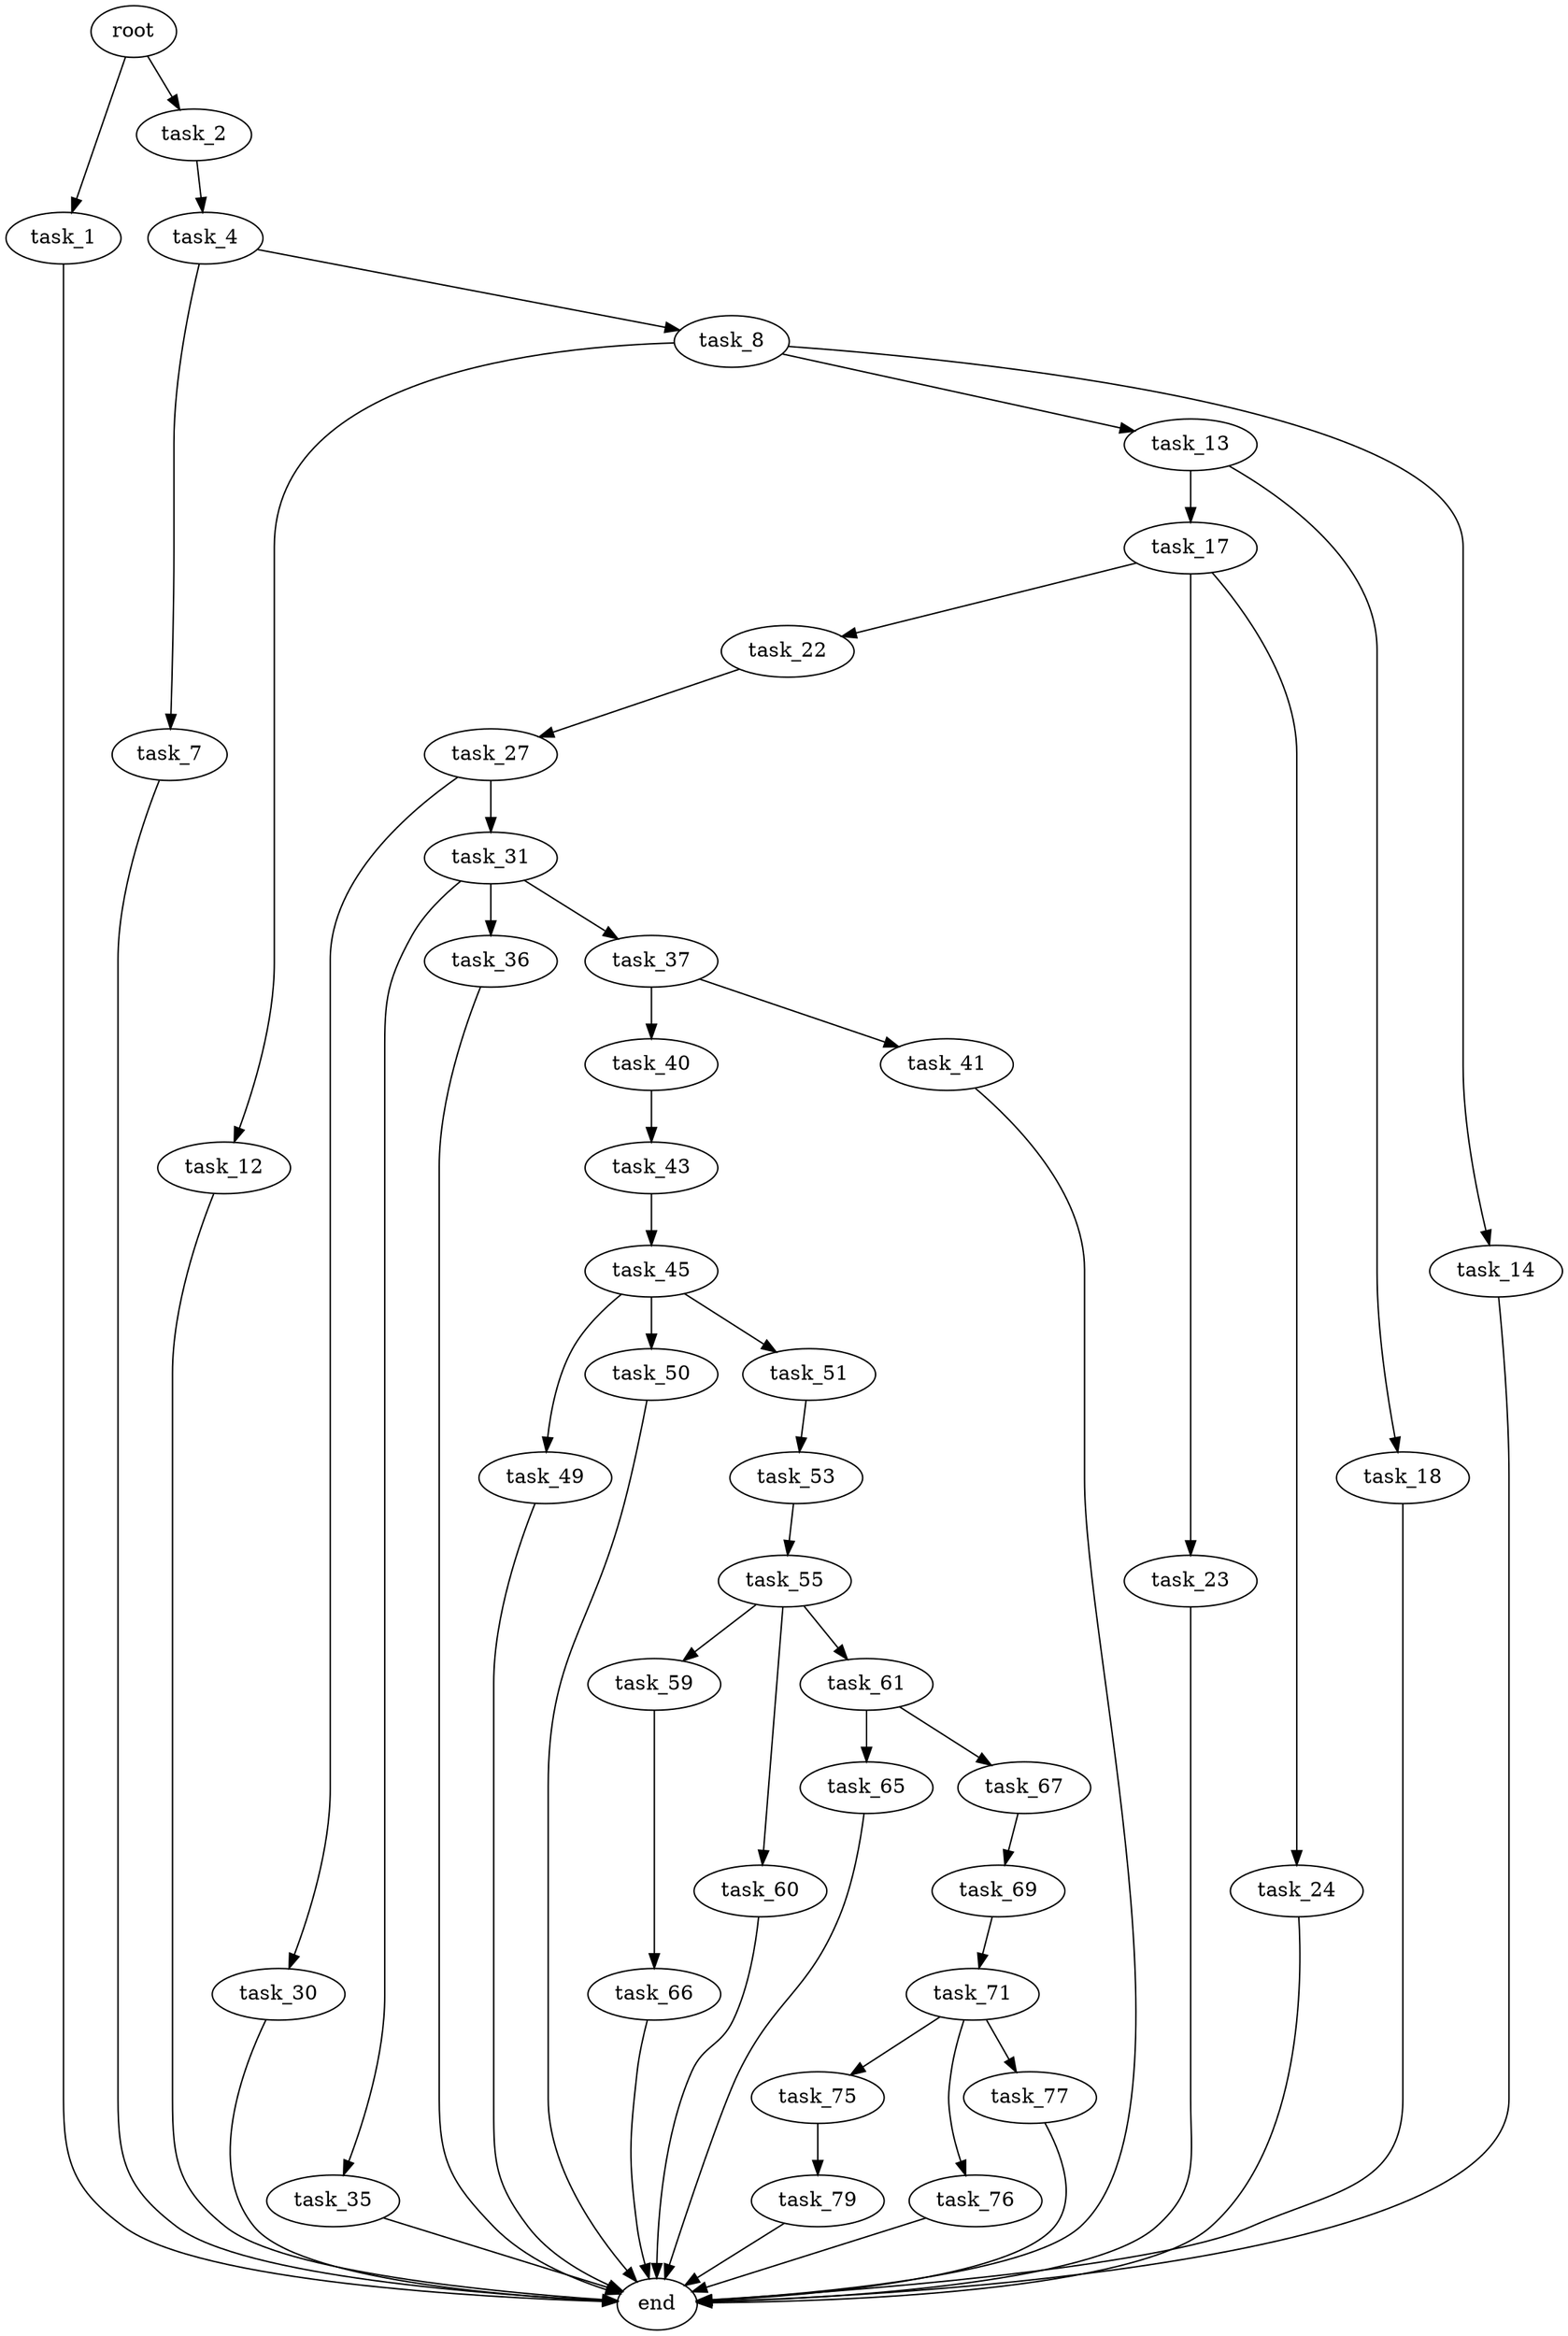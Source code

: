 digraph G {
  root [size="0.000000"];
  task_1 [size="368293445632.000000"];
  task_2 [size="645178196538.000000"];
  task_4 [size="342711525708.000000"];
  task_7 [size="1073741824000.000000"];
  task_8 [size="16445472278.000000"];
  task_12 [size="1389747172.000000"];
  task_13 [size="2013127424.000000"];
  task_14 [size="837609451.000000"];
  task_17 [size="1783005553.000000"];
  task_18 [size="126511863382.000000"];
  task_22 [size="1020149203964.000000"];
  task_23 [size="71620595428.000000"];
  task_24 [size="1073741824000.000000"];
  task_27 [size="24393664059.000000"];
  task_30 [size="10597713505.000000"];
  task_31 [size="782757789696.000000"];
  task_35 [size="126801415329.000000"];
  task_36 [size="364559317314.000000"];
  task_37 [size="9430236237.000000"];
  task_40 [size="24499106926.000000"];
  task_41 [size="18916419591.000000"];
  task_43 [size="51968946235.000000"];
  task_45 [size="2925568434.000000"];
  task_49 [size="4827583496.000000"];
  task_50 [size="23484811690.000000"];
  task_51 [size="11875309205.000000"];
  task_53 [size="260599866874.000000"];
  task_55 [size="28991029248.000000"];
  task_59 [size="660850610651.000000"];
  task_60 [size="314249738667.000000"];
  task_61 [size="711191751613.000000"];
  task_65 [size="368293445632.000000"];
  task_66 [size="68719476736.000000"];
  task_67 [size="188116022219.000000"];
  task_69 [size="28991029248.000000"];
  task_71 [size="134217728000.000000"];
  task_75 [size="5518317399.000000"];
  task_76 [size="459198384463.000000"];
  task_77 [size="28991029248.000000"];
  task_79 [size="5285337974.000000"];
  end [size="0.000000"];

  root -> task_1 [size="1.000000"];
  root -> task_2 [size="1.000000"];
  task_1 -> end [size="1.000000"];
  task_2 -> task_4 [size="411041792.000000"];
  task_4 -> task_7 [size="679477248.000000"];
  task_4 -> task_8 [size="679477248.000000"];
  task_7 -> end [size="1.000000"];
  task_8 -> task_12 [size="301989888.000000"];
  task_8 -> task_13 [size="301989888.000000"];
  task_8 -> task_14 [size="301989888.000000"];
  task_12 -> end [size="1.000000"];
  task_13 -> task_17 [size="134217728.000000"];
  task_13 -> task_18 [size="134217728.000000"];
  task_14 -> end [size="1.000000"];
  task_17 -> task_22 [size="75497472.000000"];
  task_17 -> task_23 [size="75497472.000000"];
  task_17 -> task_24 [size="75497472.000000"];
  task_18 -> end [size="1.000000"];
  task_22 -> task_27 [size="679477248.000000"];
  task_23 -> end [size="1.000000"];
  task_24 -> end [size="1.000000"];
  task_27 -> task_30 [size="411041792.000000"];
  task_27 -> task_31 [size="411041792.000000"];
  task_30 -> end [size="1.000000"];
  task_31 -> task_35 [size="679477248.000000"];
  task_31 -> task_36 [size="679477248.000000"];
  task_31 -> task_37 [size="679477248.000000"];
  task_35 -> end [size="1.000000"];
  task_36 -> end [size="1.000000"];
  task_37 -> task_40 [size="209715200.000000"];
  task_37 -> task_41 [size="209715200.000000"];
  task_40 -> task_43 [size="838860800.000000"];
  task_41 -> end [size="1.000000"];
  task_43 -> task_45 [size="838860800.000000"];
  task_45 -> task_49 [size="301989888.000000"];
  task_45 -> task_50 [size="301989888.000000"];
  task_45 -> task_51 [size="301989888.000000"];
  task_49 -> end [size="1.000000"];
  task_50 -> end [size="1.000000"];
  task_51 -> task_53 [size="209715200.000000"];
  task_53 -> task_55 [size="209715200.000000"];
  task_55 -> task_59 [size="75497472.000000"];
  task_55 -> task_60 [size="75497472.000000"];
  task_55 -> task_61 [size="75497472.000000"];
  task_59 -> task_66 [size="536870912.000000"];
  task_60 -> end [size="1.000000"];
  task_61 -> task_65 [size="536870912.000000"];
  task_61 -> task_67 [size="536870912.000000"];
  task_65 -> end [size="1.000000"];
  task_66 -> end [size="1.000000"];
  task_67 -> task_69 [size="134217728.000000"];
  task_69 -> task_71 [size="75497472.000000"];
  task_71 -> task_75 [size="209715200.000000"];
  task_71 -> task_76 [size="209715200.000000"];
  task_71 -> task_77 [size="209715200.000000"];
  task_75 -> task_79 [size="411041792.000000"];
  task_76 -> end [size="1.000000"];
  task_77 -> end [size="1.000000"];
  task_79 -> end [size="1.000000"];
}
